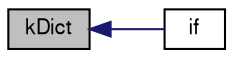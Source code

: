 digraph "kDict"
{
  bgcolor="transparent";
  edge [fontname="FreeSans",fontsize="10",labelfontname="FreeSans",labelfontsize="10"];
  node [fontname="FreeSans",fontsize="10",shape=record];
  rankdir="LR";
  Node18 [label="kDict",height=0.2,width=0.4,color="black", fillcolor="grey75", style="filled", fontcolor="black"];
  Node18 -> Node19 [dir="back",color="midnightblue",fontsize="10",style="solid",fontname="FreeSans"];
  Node19 [label="if",height=0.2,width=0.4,color="black",URL="$a21062.html#a121a5e36bebef022efe8f6473a745b8b"];
}
